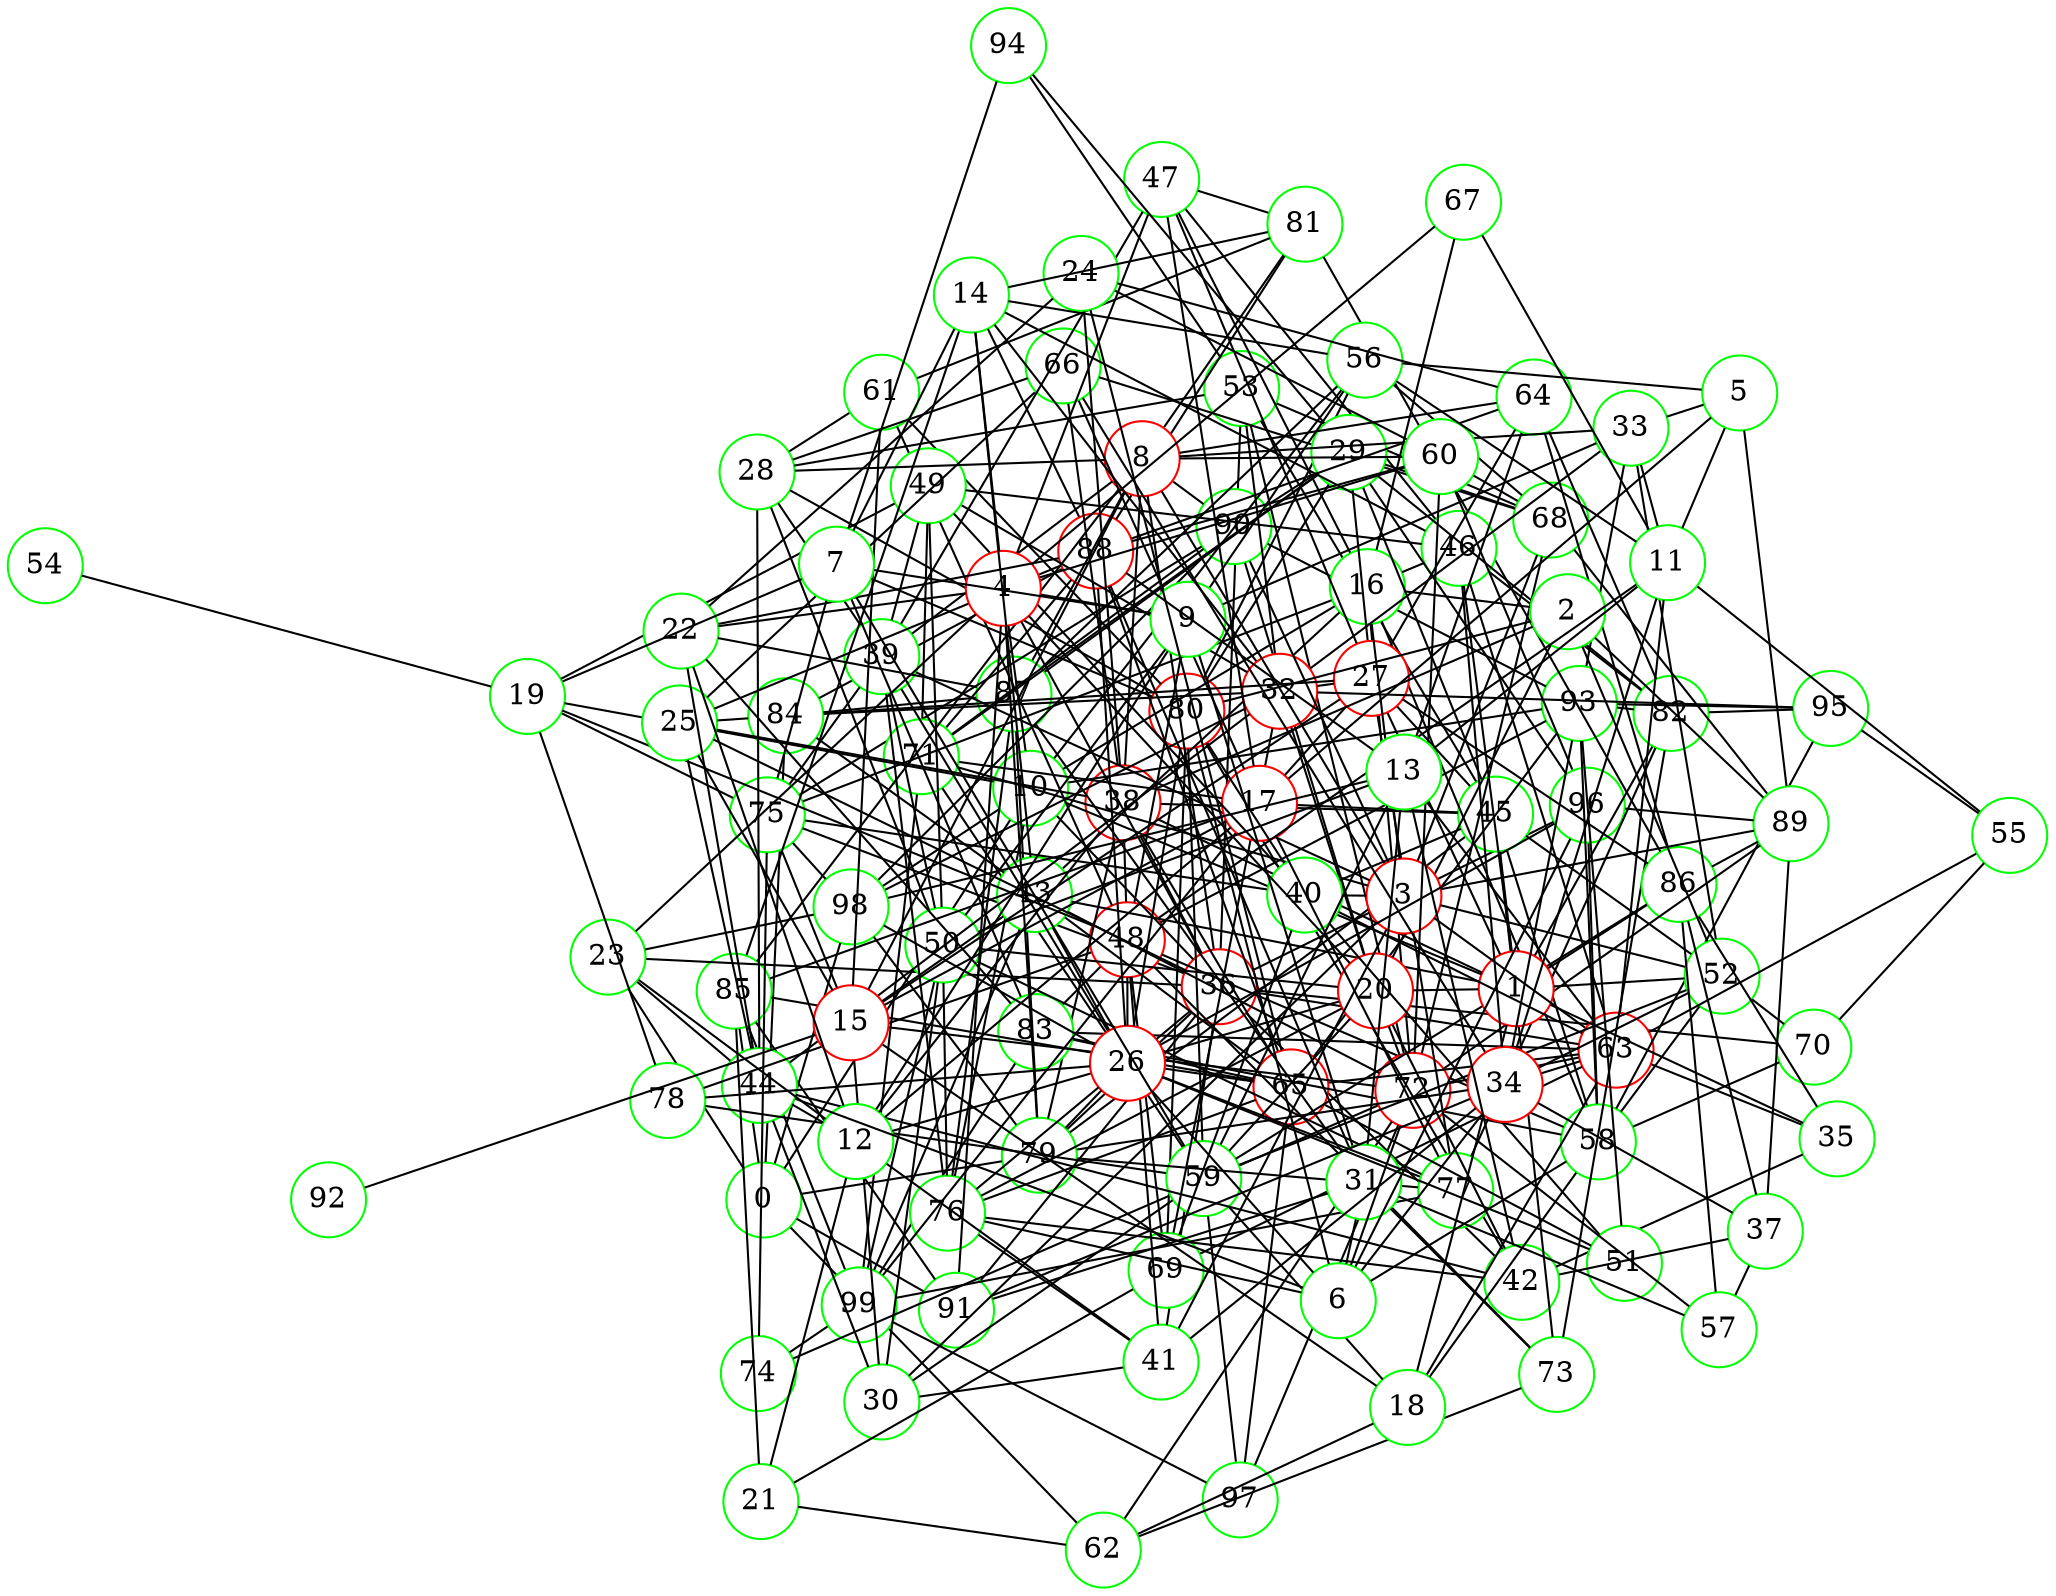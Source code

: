 graph {
graph ["layout"="fdp"]
node ["style"="filled","fillcolor"="white","fixedsize"="true","shape"="circle"]
"0" ["color"="green"]
"98" ["color"="green"]
"84" ["color"="green"]
"87" ["color"="green"]
"88" ["color"="red"]
"85" ["color"="green"]
"99" ["color"="green"]
"91" ["color"="green"]
"23" ["color"="green"]
"36" ["color"="red"]
"96" ["color"="green"]
"38" ["color"="red"]
"48" ["color"="red"]
"69" ["color"="green"]
"80" ["color"="red"]
"73" ["color"="green"]
"82" ["color"="green"]
"93" ["color"="green"]
"95" ["color"="green"]
"78" ["color"="green"]
"83" ["color"="green"]
"58" ["color"="green"]
"70" ["color"="green"]
"61" ["color"="green"]
"81" ["color"="green"]
"86" ["color"="green"]
"89" ["color"="green"]
"65" ["color"="red"]
"97" ["color"="green"]
"76" ["color"="green"]
"66" ["color"="green"]
"68" ["color"="green"]
"72" ["color"="red"]
"74" ["color"="green"]
"75" ["color"="green"]
"90" ["color"="green"]
"45" ["color"="green"]
"52" ["color"="green"]
"59" ["color"="green"]
"71" ["color"="green"]
"53" ["color"="green"]
"94" ["color"="green"]
"79" ["color"="green"]
"41" ["color"="green"]
"42" ["color"="green"]
"44" ["color"="green"]
"63" ["color"="red"]
"10" ["color"="green"]
"16" ["color"="green"]
"67" ["color"="green"]
"43" ["color"="green"]
"46" ["color"="green"]
"49" ["color"="green"]
"50" ["color"="green"]
"77" ["color"="green"]
"47" ["color"="green"]
"19" ["color"="green"]
"54" ["color"="green"]
"56" ["color"="green"]
"62" ["color"="green"]
"1" ["color"="red"]
"18" ["color"="green"]
"35" ["color"="green"]
"20" ["color"="red"]
"32" ["color"="red"]
"33" ["color"="green"]
"27" ["color"="red"]
"64" ["color"="green"]
"29" ["color"="green"]
"2" ["color"="green"]
"3" ["color"="red"]
"39" ["color"="green"]
"8" ["color"="red"]
"15" ["color"="red"]
"17" ["color"="red"]
"25" ["color"="green"]
"92" ["color"="green"]
"30" ["color"="green"]
"28" ["color"="green"]
"60" ["color"="green"]
"40" ["color"="green"]
"51" ["color"="green"]
"4" ["color"="red"]
"22" ["color"="green"]
"24" ["color"="green"]
"9" ["color"="green"]
"12" ["color"="green"]
"21" ["color"="green"]
"31" ["color"="green"]
"57" ["color"="green"]
"14" ["color"="green"]
"5" ["color"="green"]
"11" ["color"="green"]
"34" ["color"="red"]
"37" ["color"="green"]
"55" ["color"="green"]
"13" ["color"="green"]
"6" ["color"="green"]
"26" ["color"="red"]
"7" ["color"="green"]
"0" -- "98"
"0" -- "84"
"0" -- "85"
"0" -- "23"
"0" -- "10"
"0" -- "91"
"0" -- "62"
"0" -- "79"
"84" -- "87"
"84" -- "88"
"85" -- "99"
"85" -- "91"
"23" -- "98"
"23" -- "36"
"23" -- "44"
"36" -- "96"
"36" -- "38"
"36" -- "70"
"36" -- "41"
"36" -- "42"
"36" -- "75"
"36" -- "79"
"36" -- "53"
"36" -- "91"
"36" -- "63"
"38" -- "48"
"38" -- "65"
"38" -- "66"
"38" -- "45"
"38" -- "79"
"48" -- "69"
"48" -- "73"
"48" -- "78"
"48" -- "83"
"48" -- "58"
"48" -- "61"
"48" -- "93"
"69" -- "80"
"73" -- "82"
"82" -- "93"
"82" -- "95"
"93" -- "95"
"83" -- "99"
"58" -- "96"
"58" -- "83"
"58" -- "70"
"58" -- "93"
"58" -- "95"
"61" -- "80"
"61" -- "81"
"81" -- "86"
"81" -- "88"
"86" -- "89"
"89" -- "96"
"65" -- "97"
"65" -- "83"
"65" -- "85"
"65" -- "88"
"65" -- "76"
"65" -- "93"
"97" -- "99"
"76" -- "87"
"66" -- "68"
"68" -- "72"
"68" -- "89"
"72" -- "97"
"72" -- "74"
"72" -- "89"
"74" -- "99"
"74" -- "75"
"75" -- "98"
"75" -- "90"
"90" -- "98"
"90" -- "93"
"45" -- "52"
"45" -- "53"
"45" -- "73"
"45" -- "58"
"45" -- "79"
"52" -- "70"
"52" -- "58"
"52" -- "59"
"59" -- "80"
"59" -- "97"
"59" -- "86"
"59" -- "71"
"59" -- "78"
"71" -- "99"
"71" -- "88"
"71" -- "90"
"53" -- "68"
"53" -- "72"
"53" -- "94"
"79" -- "98"
"79" -- "87"
"41" -- "48"
"41" -- "76"
"42" -- "80"
"42" -- "44"
"42" -- "76"
"63" -- "65"
"63" -- "69"
"63" -- "72"
"63" -- "83"
"10" -- "16"
"10" -- "98"
"10" -- "19"
"10" -- "36"
"10" -- "56"
"10" -- "76"
"10" -- "93"
"16" -- "67"
"16" -- "72"
"16" -- "58"
"16" -- "43"
"16" -- "75"
"16" -- "46"
"16" -- "47"
"43" -- "65"
"43" -- "99"
"43" -- "84"
"43" -- "72"
"46" -- "49"
"46" -- "82"
"46" -- "47"
"46" -- "63"
"49" -- "50"
"49" -- "71"
"50" -- "99"
"50" -- "76"
"50" -- "77"
"77" -- "82"
"77" -- "99"
"77" -- "79"
"47" -- "81"
"19" -- "48"
"19" -- "49"
"19" -- "54"
"19" -- "75"
"19" -- "78"
"56" -- "80"
"56" -- "68"
"56" -- "87"
"62" -- "72"
"62" -- "73"
"1" -- "18"
"1" -- "82"
"1" -- "35"
"1" -- "20"
"1" -- "52"
"1" -- "38"
"1" -- "86"
"1" -- "10"
"1" -- "27"
"1" -- "43"
"1" -- "45"
"1" -- "46"
"18" -- "58"
"18" -- "59"
"18" -- "62"
"18" -- "63"
"35" -- "86"
"35" -- "42"
"35" -- "63"
"20" -- "32"
"20" -- "50"
"20" -- "72"
"20" -- "42"
"20" -- "90"
"20" -- "59"
"20" -- "76"
"32" -- "33"
"32" -- "49"
"32" -- "98"
"32" -- "84"
"32" -- "53"
"32" -- "69"
"32" -- "44"
"32" -- "95"
"33" -- "52"
"33" -- "93"
"27" -- "32"
"27" -- "64"
"27" -- "84"
"27" -- "86"
"27" -- "29"
"27" -- "45"
"27" -- "77"
"27" -- "47"
"64" -- "82"
"64" -- "86"
"64" -- "88"
"29" -- "80"
"29" -- "96"
"29" -- "82"
"29" -- "68"
"29" -- "71"
"29" -- "87"
"29" -- "90"
"29" -- "45"
"29" -- "94"
"2" -- "16"
"2" -- "80"
"2" -- "20"
"2" -- "52"
"2" -- "38"
"2" -- "89"
"3" -- "16"
"3" -- "52"
"3" -- "68"
"3" -- "39"
"3" -- "71"
"3" -- "8"
"3" -- "40"
"3" -- "41"
"3" -- "89"
"3" -- "90"
"3" -- "30"
"3" -- "63"
"39" -- "49"
"39" -- "50"
"39" -- "75"
"39" -- "76"
"39" -- "47"
"8" -- "64"
"8" -- "33"
"8" -- "36"
"8" -- "38"
"8" -- "39"
"8" -- "15"
"8" -- "81"
"8" -- "85"
"8" -- "87"
"8" -- "90"
"8" -- "28"
"8" -- "60"
"15" -- "17"
"15" -- "18"
"15" -- "72"
"15" -- "25"
"15" -- "27"
"15" -- "43"
"15" -- "75"
"15" -- "92"
"15" -- "61"
"15" -- "30"
"17" -- "66"
"17" -- "99"
"17" -- "85"
"17" -- "71"
"17" -- "27"
"17" -- "45"
"17" -- "77"
"17" -- "47"
"25" -- "66"
"25" -- "36"
"25" -- "84"
"25" -- "38"
"25" -- "88"
"25" -- "44"
"30" -- "50"
"30" -- "41"
"30" -- "59"
"30" -- "44"
"28" -- "80"
"28" -- "50"
"28" -- "66"
"28" -- "53"
"28" -- "39"
"28" -- "44"
"28" -- "61"
"60" -- "96"
"60" -- "68"
"60" -- "72"
"60" -- "88"
"40" -- "80"
"40" -- "49"
"40" -- "51"
"40" -- "69"
"40" -- "75"
"40" -- "45"
"40" -- "63"
"51" -- "65"
"51" -- "93"
"4" -- "67"
"4" -- "20"
"4" -- "36"
"4" -- "22"
"4" -- "23"
"4" -- "9"
"4" -- "10"
"4" -- "91"
"4" -- "60"
"4" -- "14"
"4" -- "47"
"4" -- "79"
"22" -- "83"
"22" -- "87"
"22" -- "24"
"22" -- "88"
"22" -- "44"
"24" -- "64"
"24" -- "65"
"24" -- "38"
"24" -- "60"
"9" -- "48"
"9" -- "33"
"9" -- "50"
"9" -- "56"
"9" -- "12"
"9" -- "31"
"12" -- "17"
"12" -- "20"
"12" -- "21"
"12" -- "22"
"12" -- "38"
"12" -- "23"
"12" -- "41"
"12" -- "44"
"21" -- "69"
"21" -- "85"
"21" -- "62"
"31" -- "87"
"31" -- "88"
"31" -- "57"
"31" -- "73"
"31" -- "91"
"57" -- "86"
"57" -- "72"
"14" -- "32"
"14" -- "81"
"14" -- "85"
"14" -- "56"
"14" -- "88"
"14" -- "43"
"14" -- "46"
"5" -- "17"
"5" -- "33"
"5" -- "56"
"5" -- "89"
"5" -- "11"
"11" -- "48"
"11" -- "33"
"11" -- "34"
"11" -- "67"
"11" -- "55"
"11" -- "56"
"11" -- "13"
"11" -- "63"
"34" -- "66"
"34" -- "52"
"34" -- "37"
"34" -- "41"
"34" -- "91"
"34" -- "93"
"34" -- "46"
"34" -- "63"
"34" -- "79"
"37" -- "86"
"37" -- "57"
"37" -- "89"
"37" -- "42"
"55" -- "70"
"55" -- "63"
"55" -- "95"
"13" -- "64"
"13" -- "50"
"13" -- "98"
"13" -- "88"
"13" -- "42"
"13" -- "59"
"13" -- "31"
"13" -- "63"
"6" -- "80"
"6" -- "96"
"6" -- "34"
"6" -- "72"
"6" -- "26"
"6" -- "58"
"6" -- "44"
"6" -- "76"
"6" -- "31"
"26" -- "96"
"26" -- "65"
"26" -- "98"
"26" -- "36"
"26" -- "39"
"26" -- "43"
"26" -- "76"
"26" -- "77"
"26" -- "78"
"26" -- "79"
"26" -- "48"
"26" -- "80"
"26" -- "51"
"26" -- "88"
"7" -- "80"
"7" -- "19"
"7" -- "83"
"7" -- "9"
"7" -- "59"
"7" -- "75"
"7" -- "14"
"7" -- "94"
}